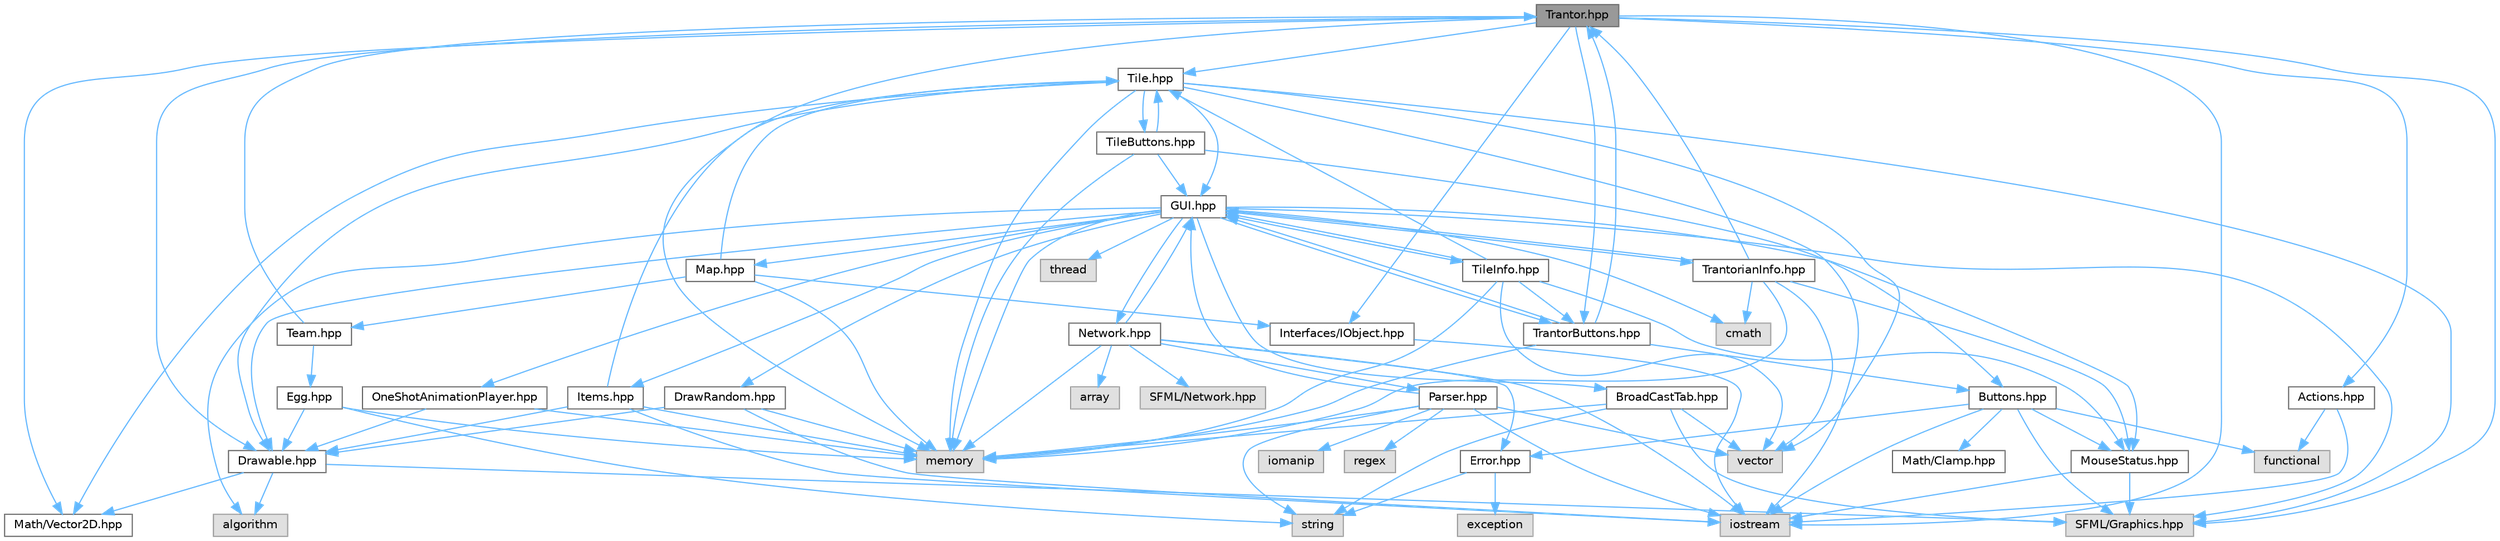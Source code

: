 digraph "Trantor.hpp"
{
 // LATEX_PDF_SIZE
  bgcolor="transparent";
  edge [fontname=Helvetica,fontsize=10,labelfontname=Helvetica,labelfontsize=10];
  node [fontname=Helvetica,fontsize=10,shape=box,height=0.2,width=0.4];
  Node1 [label="Trantor.hpp",height=0.2,width=0.4,color="gray40", fillcolor="grey60", style="filled", fontcolor="black",tooltip=" "];
  Node1 -> Node2 [color="steelblue1",style="solid"];
  Node2 [label="memory",height=0.2,width=0.4,color="grey60", fillcolor="#E0E0E0", style="filled",tooltip=" "];
  Node1 -> Node3 [color="steelblue1",style="solid"];
  Node3 [label="iostream",height=0.2,width=0.4,color="grey60", fillcolor="#E0E0E0", style="filled",tooltip=" "];
  Node1 -> Node4 [color="steelblue1",style="solid"];
  Node4 [label="SFML/Graphics.hpp",height=0.2,width=0.4,color="grey60", fillcolor="#E0E0E0", style="filled",tooltip=" "];
  Node1 -> Node5 [color="steelblue1",style="solid"];
  Node5 [label="Math/Vector2D.hpp",height=0.2,width=0.4,color="grey40", fillcolor="white", style="filled",URL="$Vector2D_8hpp.html",tooltip=" "];
  Node1 -> Node6 [color="steelblue1",style="solid"];
  Node6 [label="Actions.hpp",height=0.2,width=0.4,color="grey40", fillcolor="white", style="filled",URL="$Actions_8hpp.html",tooltip=" "];
  Node6 -> Node3 [color="steelblue1",style="solid"];
  Node6 -> Node7 [color="steelblue1",style="solid"];
  Node7 [label="functional",height=0.2,width=0.4,color="grey60", fillcolor="#E0E0E0", style="filled",tooltip=" "];
  Node1 -> Node8 [color="steelblue1",style="solid"];
  Node8 [label="Interfaces/IObject.hpp",height=0.2,width=0.4,color="grey40", fillcolor="white", style="filled",URL="$IObject_8hpp.html",tooltip=" "];
  Node8 -> Node3 [color="steelblue1",style="solid"];
  Node1 -> Node9 [color="steelblue1",style="solid"];
  Node9 [label="Drawable.hpp",height=0.2,width=0.4,color="grey40", fillcolor="white", style="filled",URL="$Drawable_8hpp.html",tooltip=" "];
  Node9 -> Node4 [color="steelblue1",style="solid"];
  Node9 -> Node5 [color="steelblue1",style="solid"];
  Node9 -> Node10 [color="steelblue1",style="solid"];
  Node10 [label="algorithm",height=0.2,width=0.4,color="grey60", fillcolor="#E0E0E0", style="filled",tooltip=" "];
  Node1 -> Node11 [color="steelblue1",style="solid"];
  Node11 [label="Tile.hpp",height=0.2,width=0.4,color="grey40", fillcolor="white", style="filled",URL="$Tile_8hpp.html",tooltip=" "];
  Node11 -> Node3 [color="steelblue1",style="solid"];
  Node11 -> Node12 [color="steelblue1",style="solid"];
  Node12 [label="vector",height=0.2,width=0.4,color="grey60", fillcolor="#E0E0E0", style="filled",tooltip=" "];
  Node11 -> Node2 [color="steelblue1",style="solid"];
  Node11 -> Node4 [color="steelblue1",style="solid"];
  Node11 -> Node5 [color="steelblue1",style="solid"];
  Node11 -> Node13 [color="steelblue1",style="solid"];
  Node13 [label="GUI.hpp",height=0.2,width=0.4,color="grey40", fillcolor="white", style="filled",URL="$GUI_8hpp.html",tooltip=" "];
  Node13 -> Node2 [color="steelblue1",style="solid"];
  Node13 -> Node14 [color="steelblue1",style="solid"];
  Node14 [label="thread",height=0.2,width=0.4,color="grey60", fillcolor="#E0E0E0", style="filled",tooltip=" "];
  Node13 -> Node4 [color="steelblue1",style="solid"];
  Node13 -> Node15 [color="steelblue1",style="solid"];
  Node15 [label="MouseStatus.hpp",height=0.2,width=0.4,color="grey40", fillcolor="white", style="filled",URL="$MouseStatus_8hpp.html",tooltip=" "];
  Node15 -> Node4 [color="steelblue1",style="solid"];
  Node15 -> Node3 [color="steelblue1",style="solid"];
  Node13 -> Node9 [color="steelblue1",style="solid"];
  Node13 -> Node16 [color="steelblue1",style="solid"];
  Node16 [label="Network.hpp",height=0.2,width=0.4,color="grey40", fillcolor="white", style="filled",URL="$Network_8hpp.html",tooltip=" "];
  Node16 -> Node2 [color="steelblue1",style="solid"];
  Node16 -> Node17 [color="steelblue1",style="solid"];
  Node17 [label="array",height=0.2,width=0.4,color="grey60", fillcolor="#E0E0E0", style="filled",tooltip=" "];
  Node16 -> Node3 [color="steelblue1",style="solid"];
  Node16 -> Node18 [color="steelblue1",style="solid"];
  Node18 [label="Error.hpp",height=0.2,width=0.4,color="grey40", fillcolor="white", style="filled",URL="$Error_8hpp.html",tooltip=" "];
  Node18 -> Node19 [color="steelblue1",style="solid"];
  Node19 [label="exception",height=0.2,width=0.4,color="grey60", fillcolor="#E0E0E0", style="filled",tooltip=" "];
  Node18 -> Node20 [color="steelblue1",style="solid"];
  Node20 [label="string",height=0.2,width=0.4,color="grey60", fillcolor="#E0E0E0", style="filled",tooltip=" "];
  Node16 -> Node21 [color="steelblue1",style="solid"];
  Node21 [label="Parser.hpp",height=0.2,width=0.4,color="grey40", fillcolor="white", style="filled",URL="$Parser_8hpp.html",tooltip=" "];
  Node21 -> Node3 [color="steelblue1",style="solid"];
  Node21 -> Node12 [color="steelblue1",style="solid"];
  Node21 -> Node20 [color="steelblue1",style="solid"];
  Node21 -> Node22 [color="steelblue1",style="solid"];
  Node22 [label="iomanip",height=0.2,width=0.4,color="grey60", fillcolor="#E0E0E0", style="filled",tooltip=" "];
  Node21 -> Node2 [color="steelblue1",style="solid"];
  Node21 -> Node23 [color="steelblue1",style="solid"];
  Node23 [label="regex",height=0.2,width=0.4,color="grey60", fillcolor="#E0E0E0", style="filled",tooltip=" "];
  Node21 -> Node13 [color="steelblue1",style="solid"];
  Node16 -> Node24 [color="steelblue1",style="solid"];
  Node24 [label="SFML/Network.hpp",height=0.2,width=0.4,color="grey60", fillcolor="#E0E0E0", style="filled",tooltip=" "];
  Node16 -> Node13 [color="steelblue1",style="solid"];
  Node13 -> Node25 [color="steelblue1",style="solid"];
  Node25 [label="Items.hpp",height=0.2,width=0.4,color="grey40", fillcolor="white", style="filled",URL="$Items_8hpp.html",tooltip=" "];
  Node25 -> Node9 [color="steelblue1",style="solid"];
  Node25 -> Node11 [color="steelblue1",style="solid"];
  Node25 -> Node3 [color="steelblue1",style="solid"];
  Node25 -> Node2 [color="steelblue1",style="solid"];
  Node13 -> Node26 [color="steelblue1",style="solid"];
  Node26 [label="Map.hpp",height=0.2,width=0.4,color="grey40", fillcolor="white", style="filled",URL="$Map_8hpp.html",tooltip=" "];
  Node26 -> Node2 [color="steelblue1",style="solid"];
  Node26 -> Node8 [color="steelblue1",style="solid"];
  Node26 -> Node11 [color="steelblue1",style="solid"];
  Node26 -> Node27 [color="steelblue1",style="solid"];
  Node27 [label="Team.hpp",height=0.2,width=0.4,color="grey40", fillcolor="white", style="filled",URL="$Team_8hpp.html",tooltip=" "];
  Node27 -> Node1 [color="steelblue1",style="solid"];
  Node27 -> Node28 [color="steelblue1",style="solid"];
  Node28 [label="Egg.hpp",height=0.2,width=0.4,color="grey40", fillcolor="white", style="filled",URL="$Egg_8hpp.html",tooltip=" "];
  Node28 -> Node9 [color="steelblue1",style="solid"];
  Node28 -> Node2 [color="steelblue1",style="solid"];
  Node28 -> Node20 [color="steelblue1",style="solid"];
  Node13 -> Node29 [color="steelblue1",style="solid"];
  Node29 [label="TrantorianInfo.hpp",height=0.2,width=0.4,color="grey40", fillcolor="white", style="filled",URL="$TrantorianInfo_8hpp.html",tooltip=" "];
  Node29 -> Node15 [color="steelblue1",style="solid"];
  Node29 -> Node2 [color="steelblue1",style="solid"];
  Node29 -> Node12 [color="steelblue1",style="solid"];
  Node29 -> Node1 [color="steelblue1",style="solid"];
  Node29 -> Node13 [color="steelblue1",style="solid"];
  Node29 -> Node30 [color="steelblue1",style="solid"];
  Node30 [label="cmath",height=0.2,width=0.4,color="grey60", fillcolor="#E0E0E0", style="filled",tooltip=" "];
  Node13 -> Node31 [color="steelblue1",style="solid"];
  Node31 [label="TileInfo.hpp",height=0.2,width=0.4,color="grey40", fillcolor="white", style="filled",URL="$TileInfo_8hpp.html",tooltip=" "];
  Node31 -> Node11 [color="steelblue1",style="solid"];
  Node31 -> Node15 [color="steelblue1",style="solid"];
  Node31 -> Node32 [color="steelblue1",style="solid"];
  Node32 [label="TrantorButtons.hpp",height=0.2,width=0.4,color="grey40", fillcolor="white", style="filled",URL="$TrantorButtons_8hpp.html",tooltip=" "];
  Node32 -> Node2 [color="steelblue1",style="solid"];
  Node32 -> Node1 [color="steelblue1",style="solid"];
  Node32 -> Node33 [color="steelblue1",style="solid"];
  Node33 [label="Buttons.hpp",height=0.2,width=0.4,color="grey40", fillcolor="white", style="filled",URL="$Buttons_8hpp.html",tooltip=" "];
  Node33 -> Node4 [color="steelblue1",style="solid"];
  Node33 -> Node15 [color="steelblue1",style="solid"];
  Node33 -> Node34 [color="steelblue1",style="solid"];
  Node34 [label="Math/Clamp.hpp",height=0.2,width=0.4,color="grey40", fillcolor="white", style="filled",URL="$Clamp_8hpp.html",tooltip=" "];
  Node33 -> Node18 [color="steelblue1",style="solid"];
  Node33 -> Node3 [color="steelblue1",style="solid"];
  Node33 -> Node7 [color="steelblue1",style="solid"];
  Node32 -> Node13 [color="steelblue1",style="solid"];
  Node31 -> Node2 [color="steelblue1",style="solid"];
  Node31 -> Node12 [color="steelblue1",style="solid"];
  Node31 -> Node13 [color="steelblue1",style="solid"];
  Node13 -> Node35 [color="steelblue1",style="solid"];
  Node35 [label="DrawRandom.hpp",height=0.2,width=0.4,color="grey40", fillcolor="white", style="filled",URL="$DrawRandom_8hpp.html",tooltip=" "];
  Node35 -> Node3 [color="steelblue1",style="solid"];
  Node35 -> Node2 [color="steelblue1",style="solid"];
  Node35 -> Node9 [color="steelblue1",style="solid"];
  Node13 -> Node36 [color="steelblue1",style="solid"];
  Node36 [label="BroadCastTab.hpp",height=0.2,width=0.4,color="grey40", fillcolor="white", style="filled",URL="$BroadCastTab_8hpp.html",tooltip=" "];
  Node36 -> Node4 [color="steelblue1",style="solid"];
  Node36 -> Node12 [color="steelblue1",style="solid"];
  Node36 -> Node20 [color="steelblue1",style="solid"];
  Node36 -> Node2 [color="steelblue1",style="solid"];
  Node13 -> Node37 [color="steelblue1",style="solid"];
  Node37 [label="OneShotAnimationPlayer.hpp",height=0.2,width=0.4,color="grey40", fillcolor="white", style="filled",URL="$OneShotAnimationPlayer_8hpp.html",tooltip=" "];
  Node37 -> Node2 [color="steelblue1",style="solid"];
  Node37 -> Node9 [color="steelblue1",style="solid"];
  Node13 -> Node32 [color="steelblue1",style="solid"];
  Node13 -> Node30 [color="steelblue1",style="solid"];
  Node13 -> Node10 [color="steelblue1",style="solid"];
  Node11 -> Node38 [color="steelblue1",style="solid"];
  Node38 [label="TileButtons.hpp",height=0.2,width=0.4,color="grey40", fillcolor="white", style="filled",URL="$TileButtons_8hpp.html",tooltip=" "];
  Node38 -> Node2 [color="steelblue1",style="solid"];
  Node38 -> Node11 [color="steelblue1",style="solid"];
  Node38 -> Node33 [color="steelblue1",style="solid"];
  Node38 -> Node13 [color="steelblue1",style="solid"];
  Node11 -> Node9 [color="steelblue1",style="solid"];
  Node1 -> Node32 [color="steelblue1",style="solid"];
}
